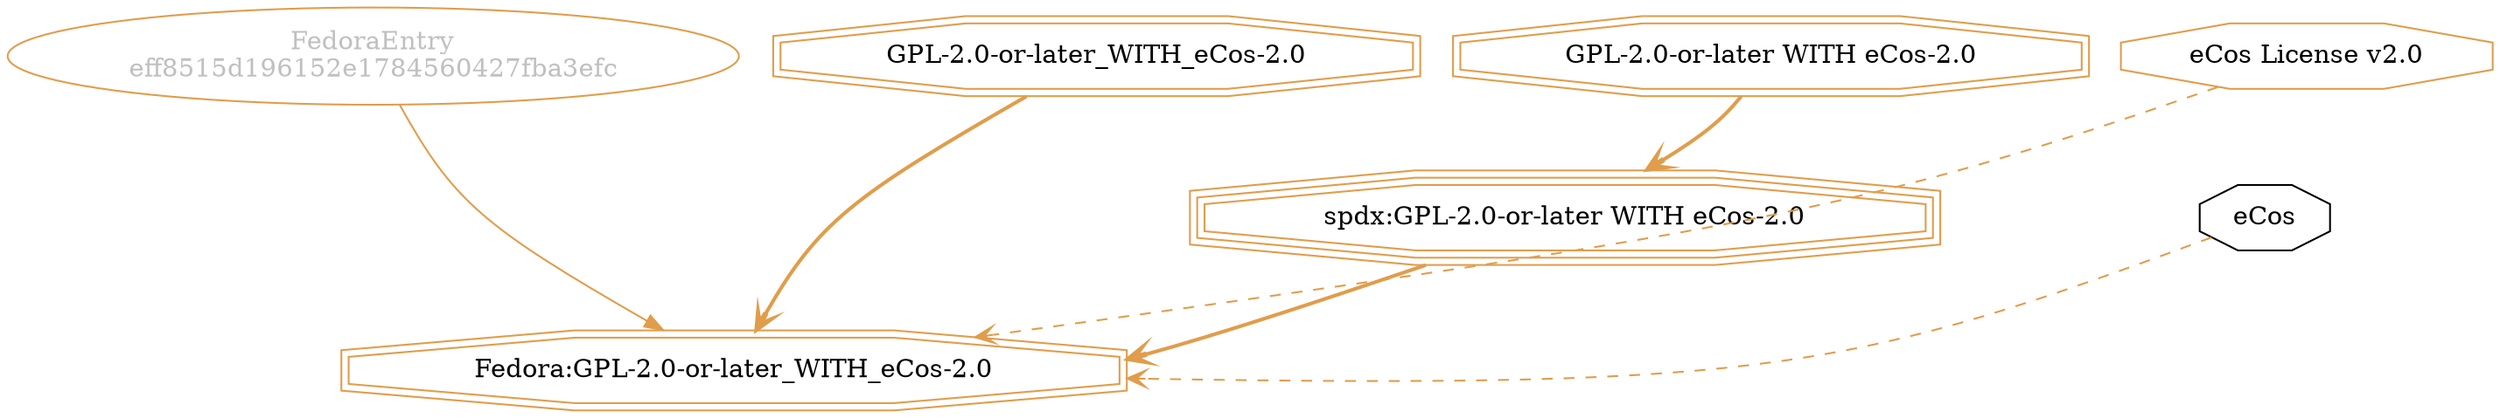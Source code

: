 strict digraph {
    node [shape=box];
    graph [splines=curved];
    6614 [label="FedoraEntry\neff8515d196152e1784560427fba3efc"
         ,fontcolor=gray
         ,color="#e09d4b"
         ,fillcolor="beige;1"
         ,shape=ellipse];
    6615 [label="Fedora:GPL-2.0-or-later_WITH_eCos-2.0"
         ,color="#e09d4b"
         ,shape=doubleoctagon];
    6616 [label="GPL-2.0-or-later_WITH_eCos-2.0"
         ,color="#e09d4b"
         ,shape=doubleoctagon];
    6617 [label="spdx:GPL-2.0-or-later WITH eCos-2.0"
         ,color="#e09d4b"
         ,shape=tripleoctagon];
    6618 [label="GPL-2.0-or-later WITH eCos-2.0"
         ,color="#e09d4b"
         ,shape=doubleoctagon];
    6619 [label="eCos License v2.0"
         ,color="#e09d4b"
         ,shape=octagon];
    6620 [label=eCos,shape=octagon];
    6614 -> 6615 [weight=0.5
                 ,color="#e09d4b"];
    6616 -> 6615 [style=bold
                 ,arrowhead=vee
                 ,weight=0.7
                 ,color="#e09d4b"];
    6617 -> 6615 [style=bold
                 ,arrowhead=vee
                 ,weight=0.7
                 ,color="#e09d4b"];
    6618 -> 6617 [style=bold
                 ,arrowhead=vee
                 ,weight=0.7
                 ,color="#e09d4b"];
    6619 -> 6615 [style=dashed
                 ,arrowhead=vee
                 ,weight=0.5
                 ,color="#e09d4b"];
    6620 -> 6615 [style=dashed
                 ,arrowhead=vee
                 ,weight=0.5
                 ,color="#e09d4b"];
}

